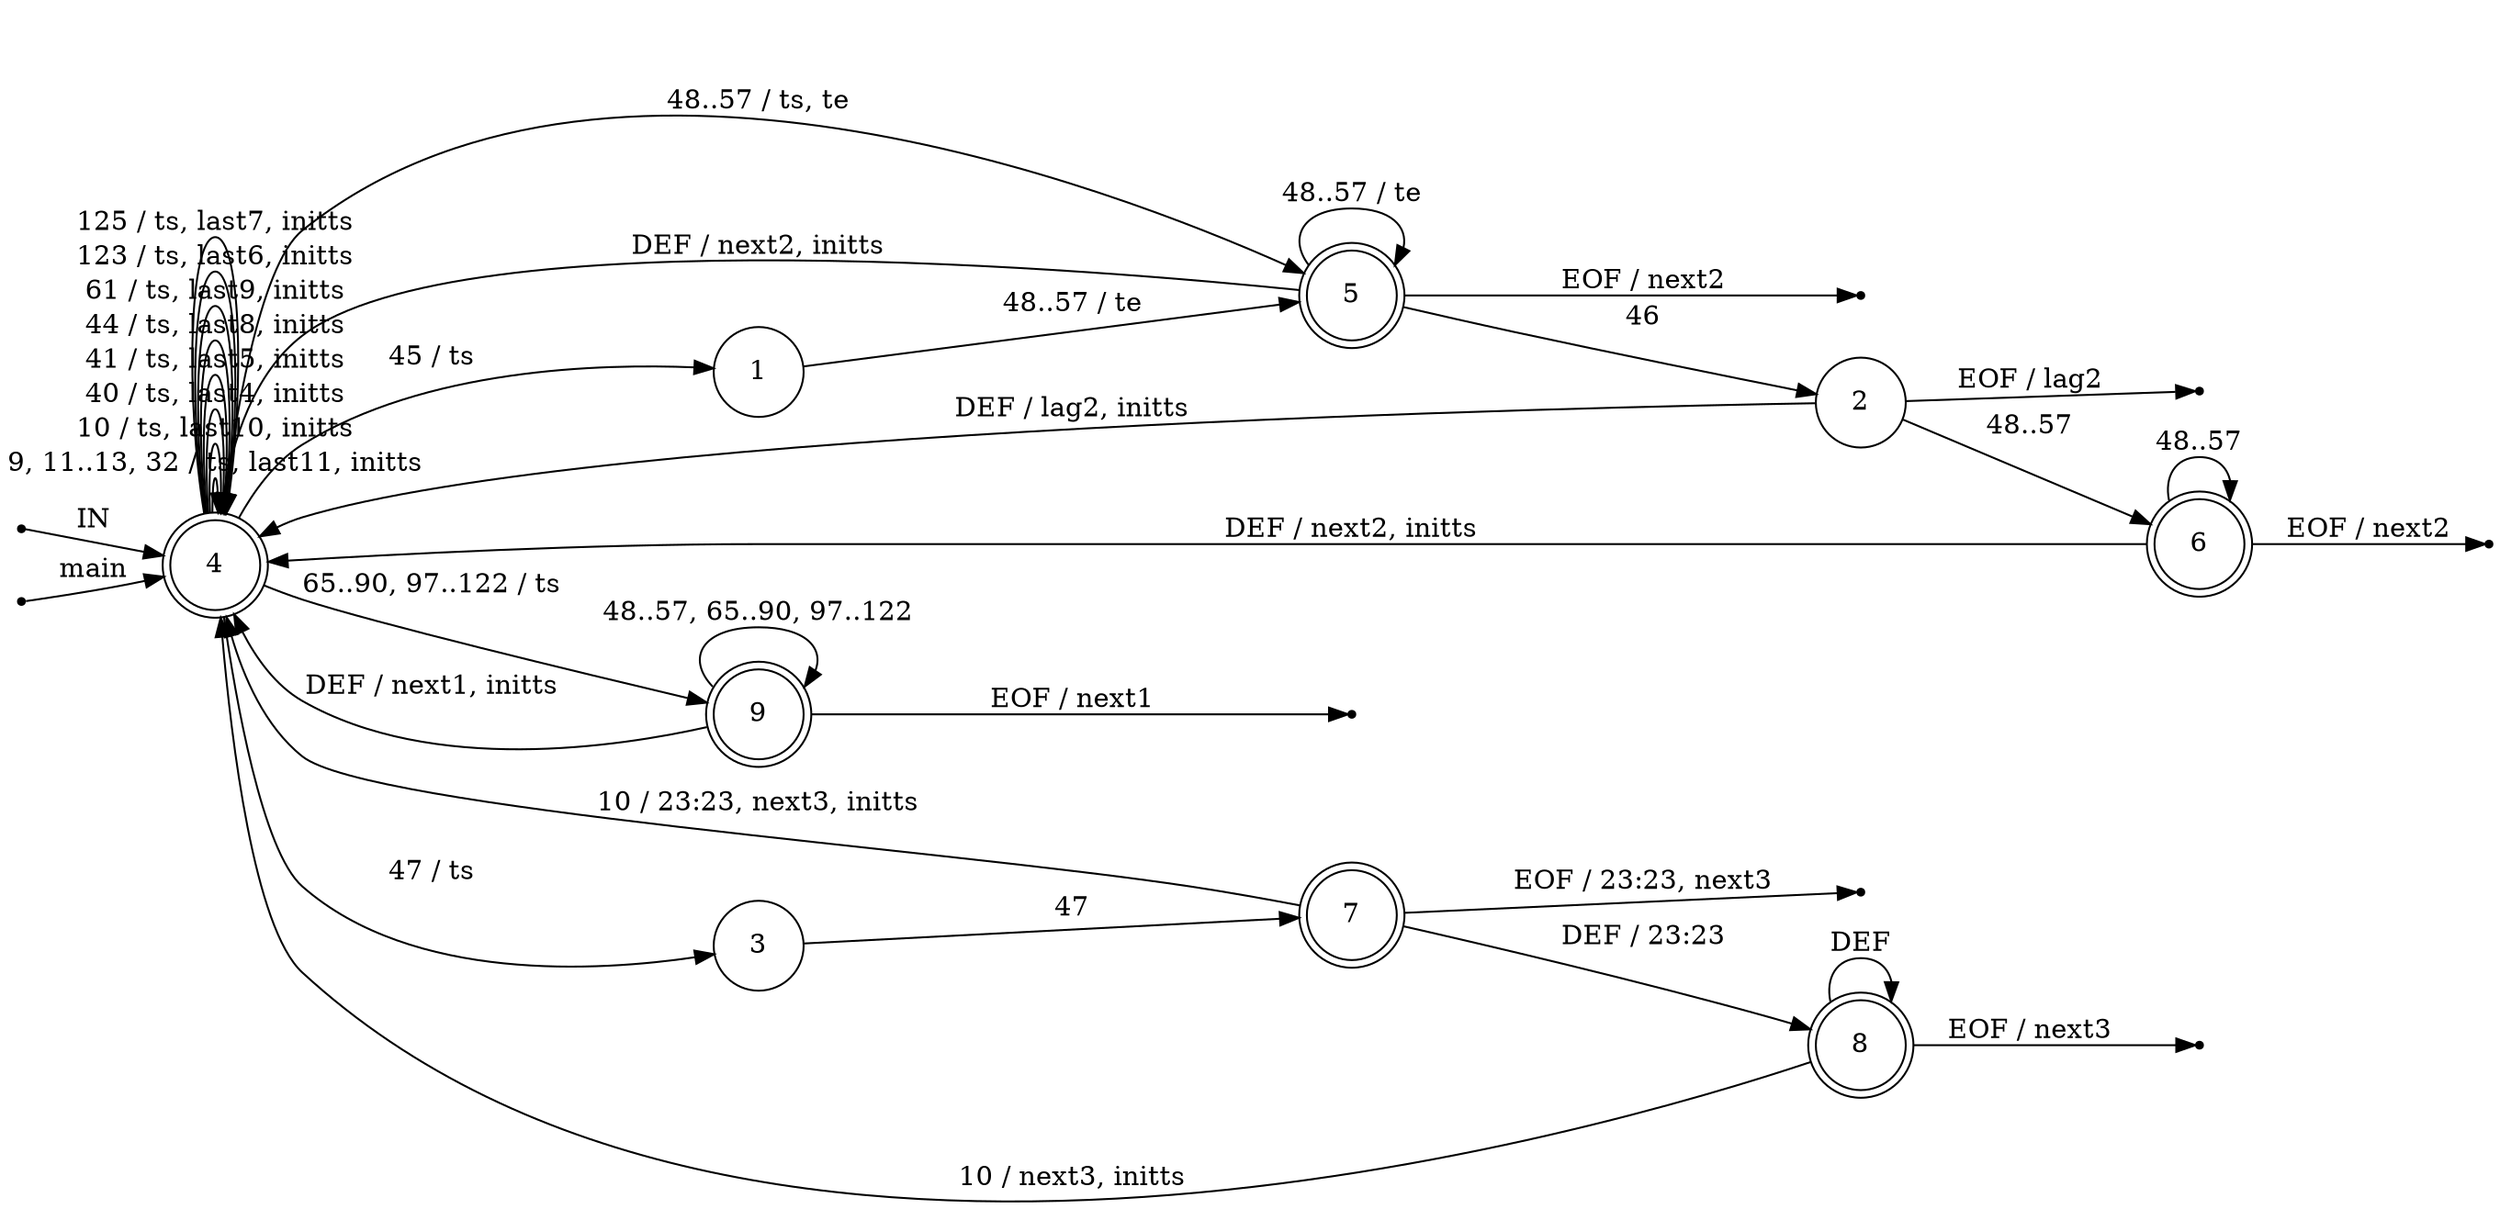 digraph mng_lexer {
	rankdir=LR;
	node [ shape = point ];
	ENTRY;
	en_4;
	eof_2;
	eof_5;
	eof_6;
	eof_7;
	eof_8;
	eof_9;
	node [ shape = circle, height = 0.2 ];
	node [ fixedsize = true, height = 0.65, shape = doublecircle ];
	4;
	5;
	6;
	7;
	8;
	9;
	node [ shape = circle ];
	1 -> 5 [ label = "48..57 / te" ];
	2 -> 6 [ label = "48..57" ];
	2 -> 4 [ label = "DEF / lag2, initts" ];
	3 -> 7 [ label = "47" ];
	4 -> 4 [ label = "9, 11..13, 32 / ts, last11, initts" ];
	4 -> 4 [ label = "10 / ts, last10, initts" ];
	4 -> 4 [ label = "40 / ts, last4, initts" ];
	4 -> 4 [ label = "41 / ts, last5, initts" ];
	4 -> 4 [ label = "44 / ts, last8, initts" ];
	4 -> 1 [ label = "45 / ts" ];
	4 -> 3 [ label = "47 / ts" ];
	4 -> 5 [ label = "48..57 / ts, te" ];
	4 -> 4 [ label = "61 / ts, last9, initts" ];
	4 -> 9 [ label = "65..90, 97..122 / ts" ];
	4 -> 4 [ label = "123 / ts, last6, initts" ];
	4 -> 4 [ label = "125 / ts, last7, initts" ];
	5 -> 2 [ label = "46" ];
	5 -> 5 [ label = "48..57 / te" ];
	5 -> 4 [ label = "DEF / next2, initts" ];
	6 -> 6 [ label = "48..57" ];
	6 -> 4 [ label = "DEF / next2, initts" ];
	7 -> 4 [ label = "10 / 23:23, next3, initts" ];
	7 -> 8 [ label = "DEF / 23:23" ];
	8 -> 4 [ label = "10 / next3, initts" ];
	8 -> 8 [ label = "DEF" ];
	9 -> 9 [ label = "48..57, 65..90, 97..122" ];
	9 -> 4 [ label = "DEF / next1, initts" ];
	ENTRY -> 4 [ label = "IN" ];
	en_4 -> 4 [ label = "main" ];
	2 -> eof_2 [ label = "EOF / lag2" ];
	5 -> eof_5 [ label = "EOF / next2" ];
	6 -> eof_6 [ label = "EOF / next2" ];
	7 -> eof_7 [ label = "EOF / 23:23, next3" ];
	8 -> eof_8 [ label = "EOF / next3" ];
	9 -> eof_9 [ label = "EOF / next1" ];
}
